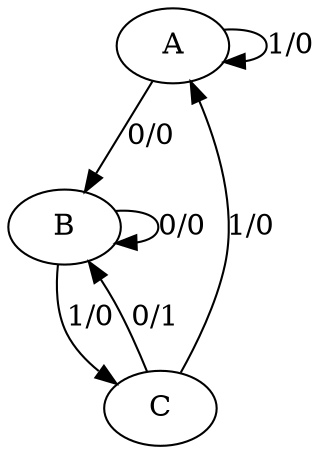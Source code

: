 digraph  {
A;
B;
C;
A -> B  [key=0, label="0/0"];
A -> A  [key=0, label="1/0"];
B -> C  [key=0, label="1/0"];
B -> B  [key=0, label="0/0"];
C -> B  [key=0, label="0/1"];
C -> A  [key=0, label="1/0"];
}
